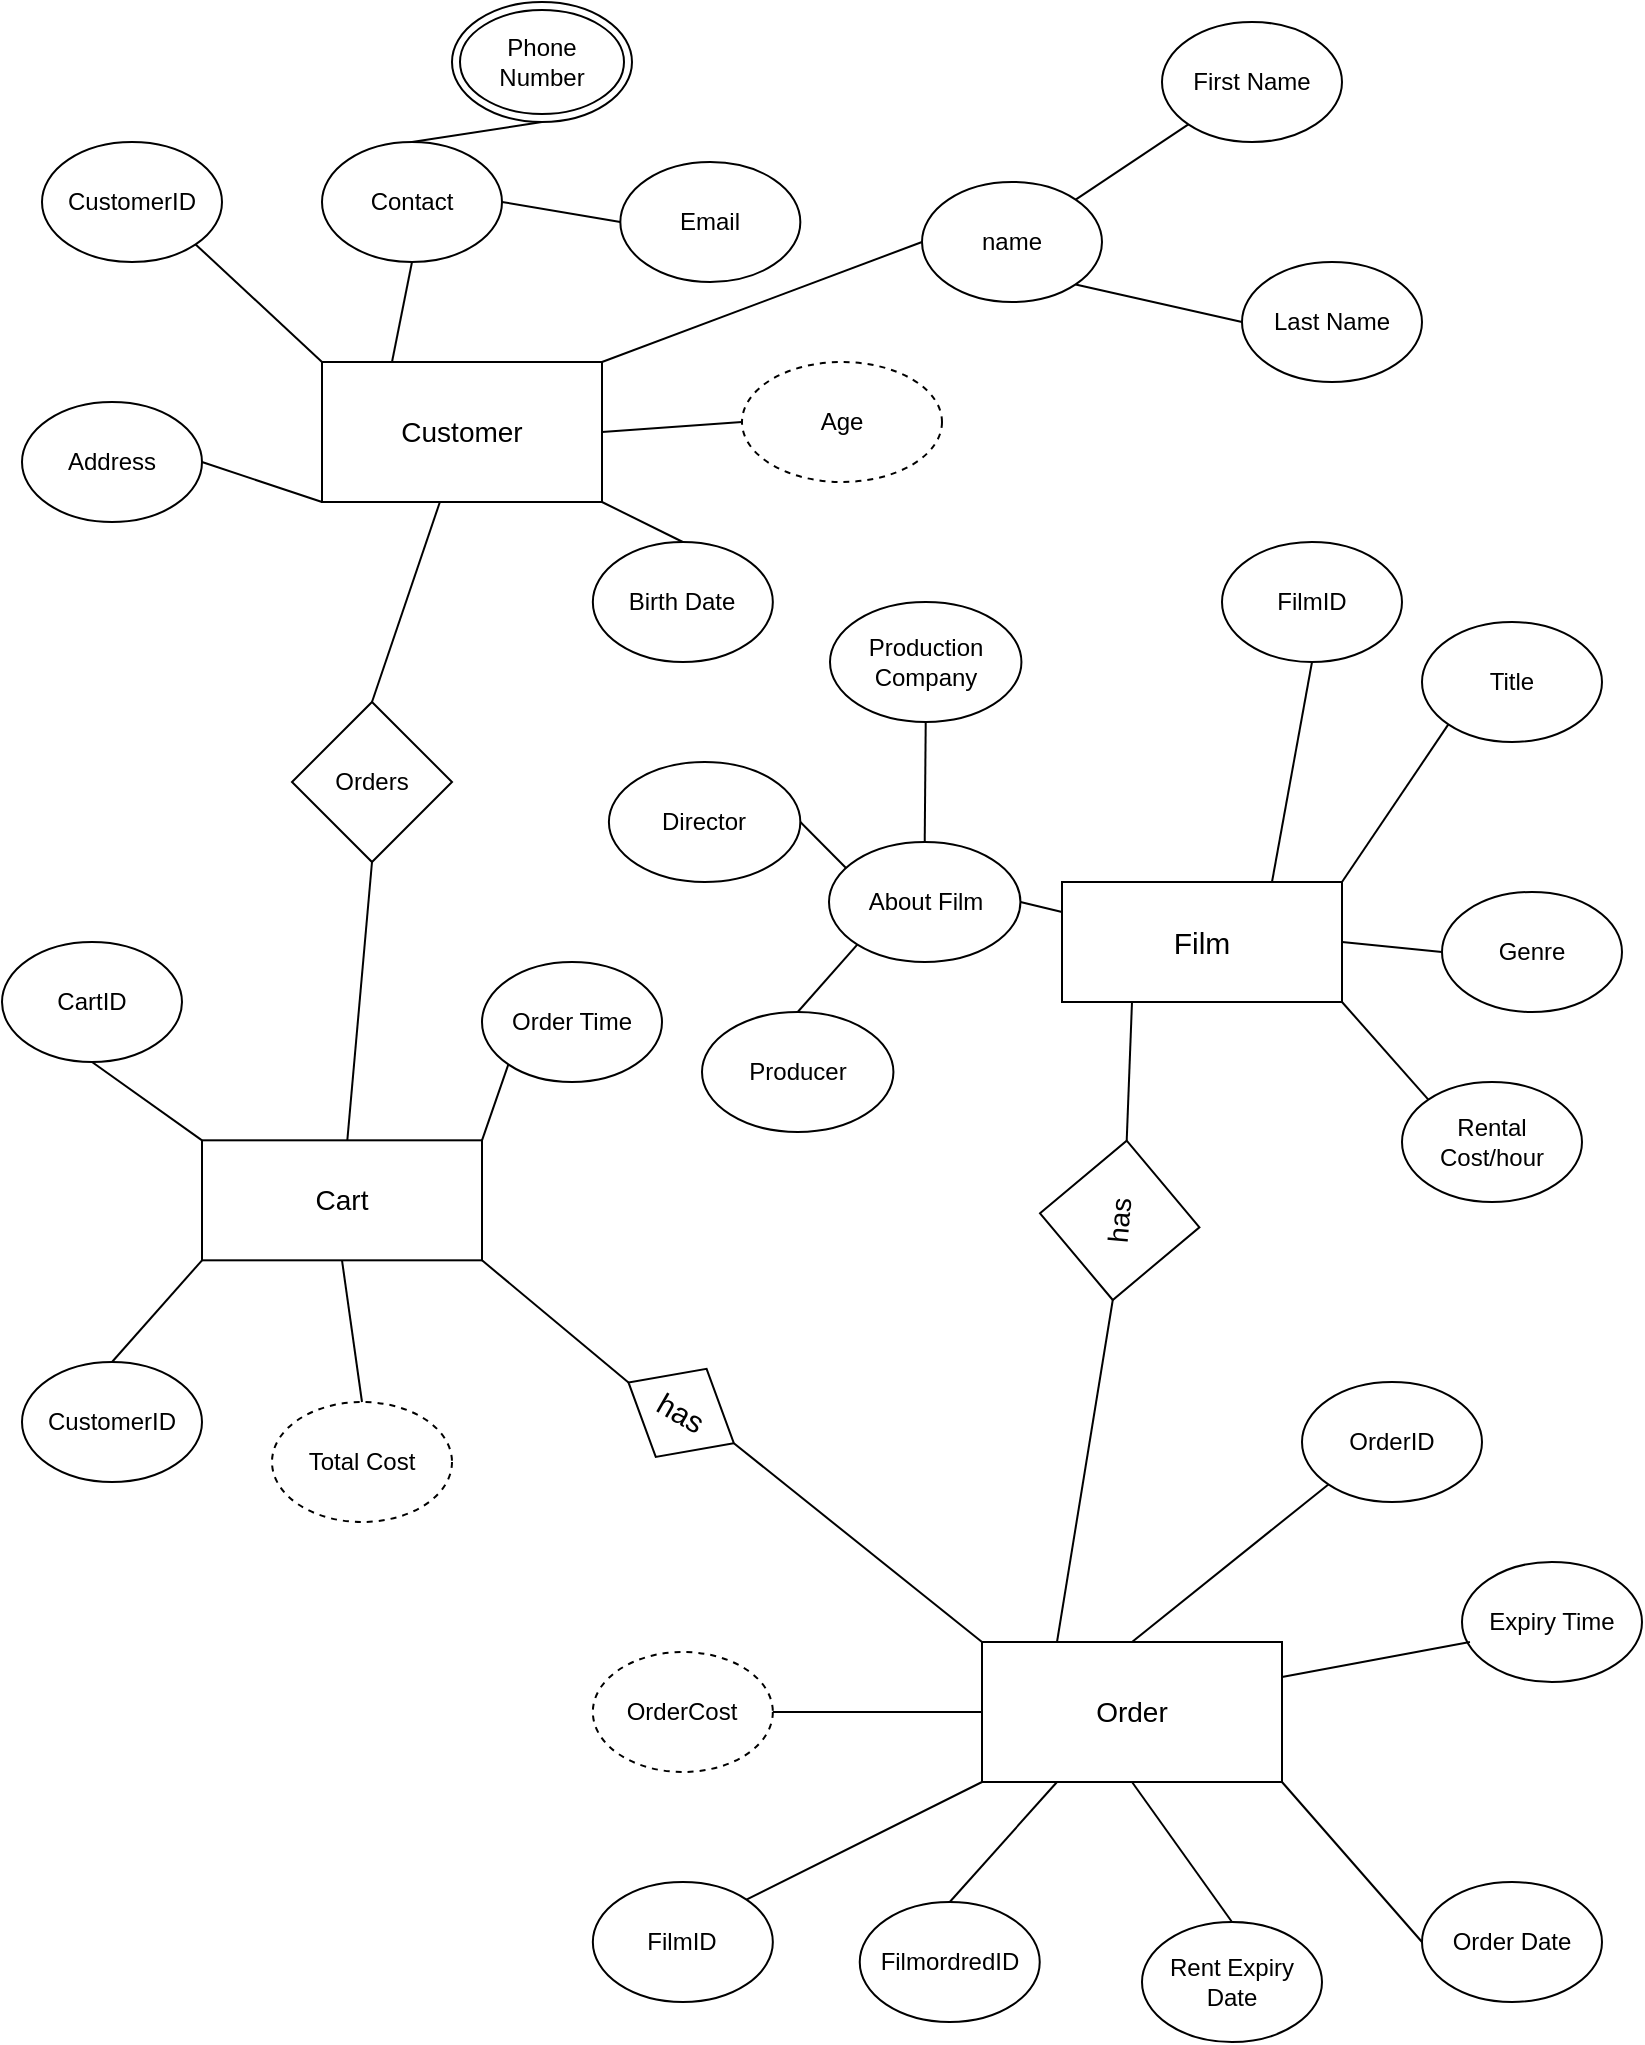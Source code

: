 <mxfile version="24.3.0" type="github">
  <diagram name="Page-1" id="vGDeRjqGXOJl4leBaBhJ">
    <mxGraphModel dx="1065" dy="473" grid="1" gridSize="10" guides="1" tooltips="1" connect="1" arrows="1" fold="1" page="1" pageScale="1" pageWidth="827" pageHeight="1169" math="0" shadow="0">
      <root>
        <mxCell id="0" />
        <mxCell id="1" parent="0" />
        <object label="&lt;font style=&quot;font-size: 14px;&quot;&gt;Customer&lt;/font&gt;" id="GZiK_Tk-cb5tHkqbghsa-1">
          <mxCell style="rounded=0;whiteSpace=wrap;html=1;direction=west;" parent="1" vertex="1">
            <mxGeometry x="160" y="290" width="140" height="70" as="geometry" />
          </mxCell>
        </object>
        <mxCell id="GZiK_Tk-cb5tHkqbghsa-2" value="Orders" style="rhombus;whiteSpace=wrap;html=1;" parent="1" vertex="1">
          <mxGeometry x="145" y="460" width="80" height="80" as="geometry" />
        </mxCell>
        <mxCell id="GZiK_Tk-cb5tHkqbghsa-3" value="Address" style="ellipse;whiteSpace=wrap;html=1;" parent="1" vertex="1">
          <mxGeometry x="10" y="310" width="90" height="60" as="geometry" />
        </mxCell>
        <mxCell id="GZiK_Tk-cb5tHkqbghsa-8" value="Age" style="ellipse;whiteSpace=wrap;html=1;align=center;dashed=1;" parent="1" vertex="1">
          <mxGeometry x="370" y="290" width="100" height="60" as="geometry" />
        </mxCell>
        <object label="&lt;font style=&quot;font-size: 15px;&quot;&gt;Film&lt;/font&gt;" id="gotA2SrYVA_luQLaHB4u-1">
          <mxCell style="rounded=0;whiteSpace=wrap;html=1;direction=west;" parent="1" vertex="1">
            <mxGeometry x="530" y="550" width="140" height="60" as="geometry" />
          </mxCell>
        </object>
        <object label="&lt;font style=&quot;font-size: 14px;&quot;&gt;Cart&lt;/font&gt;" id="gotA2SrYVA_luQLaHB4u-3">
          <mxCell style="rounded=0;whiteSpace=wrap;html=1;direction=west;" parent="1" vertex="1">
            <mxGeometry x="100" y="679.16" width="140" height="60" as="geometry" />
          </mxCell>
        </object>
        <mxCell id="gotA2SrYVA_luQLaHB4u-5" value="CustomerID" style="ellipse;whiteSpace=wrap;html=1;" parent="1" vertex="1">
          <mxGeometry x="20" y="180" width="90" height="60" as="geometry" />
        </mxCell>
        <mxCell id="gotA2SrYVA_luQLaHB4u-6" value="FilmID" style="ellipse;whiteSpace=wrap;html=1;" parent="1" vertex="1">
          <mxGeometry x="610" y="380" width="90" height="60" as="geometry" />
        </mxCell>
        <mxCell id="gotA2SrYVA_luQLaHB4u-7" value="name" style="ellipse;whiteSpace=wrap;html=1;" parent="1" vertex="1">
          <mxGeometry x="460" y="200" width="90" height="60" as="geometry" />
        </mxCell>
        <mxCell id="gotA2SrYVA_luQLaHB4u-9" value="Genre" style="ellipse;whiteSpace=wrap;html=1;" parent="1" vertex="1">
          <mxGeometry x="720" y="555" width="90" height="60" as="geometry" />
        </mxCell>
        <mxCell id="gotA2SrYVA_luQLaHB4u-10" value="Rental Cost/hour" style="ellipse;whiteSpace=wrap;html=1;" parent="1" vertex="1">
          <mxGeometry x="700" y="650" width="90" height="60" as="geometry" />
        </mxCell>
        <mxCell id="gotA2SrYVA_luQLaHB4u-11" value="Title" style="ellipse;whiteSpace=wrap;html=1;" parent="1" vertex="1">
          <mxGeometry x="710" y="420" width="90" height="60" as="geometry" />
        </mxCell>
        <mxCell id="gotA2SrYVA_luQLaHB4u-14" value="CustomerID" style="ellipse;whiteSpace=wrap;html=1;" parent="1" vertex="1">
          <mxGeometry x="10" y="790" width="90" height="60" as="geometry" />
        </mxCell>
        <mxCell id="gotA2SrYVA_luQLaHB4u-15" value="Total Cost" style="ellipse;whiteSpace=wrap;html=1;dashed=1;" parent="1" vertex="1">
          <mxGeometry x="135" y="810" width="90" height="60" as="geometry" />
        </mxCell>
        <mxCell id="gotA2SrYVA_luQLaHB4u-16" value="OrderID" style="ellipse;whiteSpace=wrap;html=1;" parent="1" vertex="1">
          <mxGeometry x="650" y="800" width="90" height="60" as="geometry" />
        </mxCell>
        <object label="&lt;div style=&quot;font-size: 13px;&quot;&gt;&lt;font style=&quot;font-size: 14px;&quot;&gt;Order&lt;/font&gt;&lt;/div&gt;" id="gotA2SrYVA_luQLaHB4u-17">
          <mxCell style="rounded=0;whiteSpace=wrap;html=1;direction=west;" parent="1" vertex="1">
            <mxGeometry x="490" y="930" width="150" height="70" as="geometry" />
          </mxCell>
        </object>
        <mxCell id="gotA2SrYVA_luQLaHB4u-18" value="Order Date" style="ellipse;whiteSpace=wrap;html=1;" parent="1" vertex="1">
          <mxGeometry x="710" y="1050" width="90" height="60" as="geometry" />
        </mxCell>
        <mxCell id="gotA2SrYVA_luQLaHB4u-19" value="Expiry Time" style="ellipse;whiteSpace=wrap;html=1;" parent="1" vertex="1">
          <mxGeometry x="730" y="890" width="90" height="60" as="geometry" />
        </mxCell>
        <mxCell id="gotA2SrYVA_luQLaHB4u-20" value="FilmordredID" style="ellipse;whiteSpace=wrap;html=1;" parent="1" vertex="1">
          <mxGeometry x="428.87" y="1060" width="90" height="60" as="geometry" />
        </mxCell>
        <mxCell id="gotA2SrYVA_luQLaHB4u-21" value="Birth Date" style="ellipse;whiteSpace=wrap;html=1;" parent="1" vertex="1">
          <mxGeometry x="295.42" y="380" width="90" height="60" as="geometry" />
        </mxCell>
        <mxCell id="gotA2SrYVA_luQLaHB4u-24" value="" style="endArrow=none;html=1;rounded=0;entryX=0.579;entryY=0;entryDx=0;entryDy=0;entryPerimeter=0;exitX=0.5;exitY=0;exitDx=0;exitDy=0;" parent="1" source="GZiK_Tk-cb5tHkqbghsa-2" target="GZiK_Tk-cb5tHkqbghsa-1" edge="1">
          <mxGeometry width="50" height="50" relative="1" as="geometry">
            <mxPoint x="200" y="360" as="sourcePoint" />
            <mxPoint x="295" y="310" as="targetPoint" />
            <Array as="points" />
          </mxGeometry>
        </mxCell>
        <mxCell id="gotA2SrYVA_luQLaHB4u-25" value="" style="endArrow=none;html=1;rounded=0;entryX=0.5;entryY=1;entryDx=0;entryDy=0;" parent="1" source="gotA2SrYVA_luQLaHB4u-3" target="GZiK_Tk-cb5tHkqbghsa-2" edge="1">
          <mxGeometry width="50" height="50" relative="1" as="geometry">
            <mxPoint x="105" y="490" as="sourcePoint" />
            <mxPoint x="200" y="440" as="targetPoint" />
            <Array as="points" />
          </mxGeometry>
        </mxCell>
        <mxCell id="gotA2SrYVA_luQLaHB4u-29" value="" style="endArrow=none;html=1;rounded=0;entryX=0.5;entryY=1;entryDx=0;entryDy=0;exitX=0.25;exitY=1;exitDx=0;exitDy=0;" parent="1" source="gotA2SrYVA_luQLaHB4u-1" target="gotA2SrYVA_luQLaHB4u-6" edge="1">
          <mxGeometry width="50" height="50" relative="1" as="geometry">
            <mxPoint x="587.5" y="480" as="sourcePoint" />
            <mxPoint x="682.5" y="430" as="targetPoint" />
            <Array as="points" />
          </mxGeometry>
        </mxCell>
        <mxCell id="gotA2SrYVA_luQLaHB4u-31" value="" style="endArrow=none;html=1;rounded=0;entryX=0;entryY=1;entryDx=0;entryDy=0;exitX=0;exitY=1;exitDx=0;exitDy=0;" parent="1" source="gotA2SrYVA_luQLaHB4u-1" target="gotA2SrYVA_luQLaHB4u-11" edge="1">
          <mxGeometry width="50" height="50" relative="1" as="geometry">
            <mxPoint x="605" y="480" as="sourcePoint" />
            <mxPoint x="700" y="430" as="targetPoint" />
            <Array as="points" />
          </mxGeometry>
        </mxCell>
        <mxCell id="gotA2SrYVA_luQLaHB4u-32" value="" style="endArrow=none;html=1;rounded=0;entryX=1;entryY=1;entryDx=0;entryDy=0;exitX=1;exitY=1;exitDx=0;exitDy=0;" parent="1" source="GZiK_Tk-cb5tHkqbghsa-1" target="gotA2SrYVA_luQLaHB4u-5" edge="1">
          <mxGeometry width="50" height="50" relative="1" as="geometry">
            <mxPoint y="140" as="sourcePoint" />
            <mxPoint x="95" y="90" as="targetPoint" />
            <Array as="points" />
          </mxGeometry>
        </mxCell>
        <mxCell id="gotA2SrYVA_luQLaHB4u-33" value="" style="endArrow=none;html=1;rounded=0;exitX=0;exitY=0;exitDx=0;exitDy=0;entryX=0;entryY=0;entryDx=0;entryDy=0;" parent="1" source="gotA2SrYVA_luQLaHB4u-1" target="gotA2SrYVA_luQLaHB4u-10" edge="1">
          <mxGeometry width="50" height="50" relative="1" as="geometry">
            <mxPoint x="660" y="575" as="sourcePoint" />
            <mxPoint x="710" y="590" as="targetPoint" />
            <Array as="points" />
          </mxGeometry>
        </mxCell>
        <mxCell id="gotA2SrYVA_luQLaHB4u-35" value="" style="endArrow=none;html=1;rounded=0;entryX=0;entryY=0.5;entryDx=0;entryDy=0;exitX=0;exitY=0.5;exitDx=0;exitDy=0;" parent="1" source="gotA2SrYVA_luQLaHB4u-1" target="gotA2SrYVA_luQLaHB4u-9" edge="1">
          <mxGeometry width="50" height="50" relative="1" as="geometry">
            <mxPoint x="690" y="540" as="sourcePoint" />
            <mxPoint x="762.5" y="460" as="targetPoint" />
            <Array as="points" />
          </mxGeometry>
        </mxCell>
        <mxCell id="gotA2SrYVA_luQLaHB4u-36" value="" style="endArrow=none;html=1;rounded=0;entryX=0;entryY=0.5;entryDx=0;entryDy=0;exitX=0;exitY=0.5;exitDx=0;exitDy=0;" parent="1" source="GZiK_Tk-cb5tHkqbghsa-1" target="GZiK_Tk-cb5tHkqbghsa-8" edge="1">
          <mxGeometry width="50" height="50" relative="1" as="geometry">
            <mxPoint x="415" y="160" as="sourcePoint" />
            <mxPoint x="360" y="90" as="targetPoint" />
            <Array as="points" />
          </mxGeometry>
        </mxCell>
        <mxCell id="gotA2SrYVA_luQLaHB4u-37" value="" style="endArrow=none;html=1;rounded=0;entryX=0;entryY=0;entryDx=0;entryDy=0;exitX=0.5;exitY=0;exitDx=0;exitDy=0;" parent="1" source="gotA2SrYVA_luQLaHB4u-21" target="GZiK_Tk-cb5tHkqbghsa-1" edge="1">
          <mxGeometry width="50" height="50" relative="1" as="geometry">
            <mxPoint x="425" y="210" as="sourcePoint" />
            <mxPoint x="370" y="140" as="targetPoint" />
            <Array as="points" />
          </mxGeometry>
        </mxCell>
        <mxCell id="gotA2SrYVA_luQLaHB4u-38" value="" style="endArrow=none;html=1;rounded=0;entryX=0;entryY=1;entryDx=0;entryDy=0;exitX=0.5;exitY=1;exitDx=0;exitDy=0;" parent="1" source="gotA2SrYVA_luQLaHB4u-17" target="gotA2SrYVA_luQLaHB4u-16" edge="1">
          <mxGeometry width="50" height="50" relative="1" as="geometry">
            <mxPoint x="550" y="810" as="sourcePoint" />
            <mxPoint x="-25" y="605" as="targetPoint" />
            <Array as="points" />
          </mxGeometry>
        </mxCell>
        <mxCell id="gotA2SrYVA_luQLaHB4u-39" value="" style="endArrow=none;html=1;rounded=0;entryX=1;entryY=0.5;entryDx=0;entryDy=0;exitX=1;exitY=0;exitDx=0;exitDy=0;" parent="1" source="GZiK_Tk-cb5tHkqbghsa-1" target="GZiK_Tk-cb5tHkqbghsa-3" edge="1">
          <mxGeometry width="50" height="50" relative="1" as="geometry">
            <mxPoint x="395" y="345" as="sourcePoint" />
            <mxPoint x="260" y="330" as="targetPoint" />
            <Array as="points" />
          </mxGeometry>
        </mxCell>
        <mxCell id="gotA2SrYVA_luQLaHB4u-40" value="" style="endArrow=none;html=1;rounded=0;entryX=1;entryY=0;entryDx=0;entryDy=0;exitX=0.5;exitY=0;exitDx=0;exitDy=0;" parent="1" source="gotA2SrYVA_luQLaHB4u-14" target="gotA2SrYVA_luQLaHB4u-3" edge="1">
          <mxGeometry width="50" height="50" relative="1" as="geometry">
            <mxPoint x="123" y="709" as="sourcePoint" />
            <mxPoint x="110" y="650" as="targetPoint" />
            <Array as="points" />
          </mxGeometry>
        </mxCell>
        <mxCell id="gotA2SrYVA_luQLaHB4u-42" value="" style="endArrow=none;html=1;rounded=0;entryX=0.5;entryY=0;entryDx=0;entryDy=0;exitX=0.5;exitY=0;exitDx=0;exitDy=0;" parent="1" source="gotA2SrYVA_luQLaHB4u-15" target="gotA2SrYVA_luQLaHB4u-3" edge="1">
          <mxGeometry width="50" height="50" relative="1" as="geometry">
            <mxPoint x="240" y="690" as="sourcePoint" />
            <mxPoint x="235" y="650" as="targetPoint" />
            <Array as="points" />
          </mxGeometry>
        </mxCell>
        <mxCell id="gotA2SrYVA_luQLaHB4u-43" value="" style="endArrow=none;html=1;rounded=0;entryX=0;entryY=0;entryDx=0;entryDy=0;exitX=0;exitY=0.5;exitDx=0;exitDy=0;" parent="1" source="gotA2SrYVA_luQLaHB4u-18" target="gotA2SrYVA_luQLaHB4u-17" edge="1">
          <mxGeometry width="50" height="50" relative="1" as="geometry">
            <mxPoint x="657.5" y="930" as="sourcePoint" />
            <mxPoint x="652.5" y="880" as="targetPoint" />
            <Array as="points" />
          </mxGeometry>
        </mxCell>
        <mxCell id="gotA2SrYVA_luQLaHB4u-44" value="" style="endArrow=none;html=1;rounded=0;entryX=0.75;entryY=0;entryDx=0;entryDy=0;exitX=0.5;exitY=0;exitDx=0;exitDy=0;" parent="1" source="gotA2SrYVA_luQLaHB4u-20" target="gotA2SrYVA_luQLaHB4u-17" edge="1">
          <mxGeometry width="50" height="50" relative="1" as="geometry">
            <mxPoint x="415" y="960" as="sourcePoint" />
            <mxPoint x="410" y="910" as="targetPoint" />
            <Array as="points" />
          </mxGeometry>
        </mxCell>
        <mxCell id="gotA2SrYVA_luQLaHB4u-45" value="" style="endArrow=none;html=1;rounded=0;exitX=0.044;exitY=0.667;exitDx=0;exitDy=0;exitPerimeter=0;entryX=0;entryY=0.75;entryDx=0;entryDy=0;" parent="1" source="gotA2SrYVA_luQLaHB4u-19" target="gotA2SrYVA_luQLaHB4u-17" edge="1">
          <mxGeometry width="50" height="50" relative="1" as="geometry">
            <mxPoint x="683" y="949" as="sourcePoint" />
            <mxPoint x="670" y="920" as="targetPoint" />
            <Array as="points" />
          </mxGeometry>
        </mxCell>
        <mxCell id="gotA2SrYVA_luQLaHB4u-46" value="About Film" style="ellipse;whiteSpace=wrap;html=1;" parent="1" vertex="1">
          <mxGeometry x="413.5" y="530" width="95.72" height="60" as="geometry" />
        </mxCell>
        <mxCell id="gotA2SrYVA_luQLaHB4u-47" value="" style="endArrow=none;html=1;rounded=0;exitX=1;exitY=0.5;exitDx=0;exitDy=0;entryX=1;entryY=0.75;entryDx=0;entryDy=0;" parent="1" source="gotA2SrYVA_luQLaHB4u-46" target="gotA2SrYVA_luQLaHB4u-1" edge="1">
          <mxGeometry width="50" height="50" relative="1" as="geometry">
            <mxPoint x="590" y="630" as="sourcePoint" />
            <mxPoint x="500" y="490" as="targetPoint" />
            <Array as="points" />
          </mxGeometry>
        </mxCell>
        <mxCell id="gotA2SrYVA_luQLaHB4u-48" value="" style="endArrow=none;html=1;rounded=0;entryX=0;entryY=0.5;entryDx=0;entryDy=0;exitX=0;exitY=1;exitDx=0;exitDy=0;" parent="1" source="GZiK_Tk-cb5tHkqbghsa-1" target="gotA2SrYVA_luQLaHB4u-7" edge="1">
          <mxGeometry width="50" height="50" relative="1" as="geometry">
            <mxPoint x="220" y="160" as="sourcePoint" />
            <mxPoint x="290" y="90" as="targetPoint" />
            <Array as="points" />
          </mxGeometry>
        </mxCell>
        <mxCell id="gotA2SrYVA_luQLaHB4u-49" value="First Name" style="ellipse;whiteSpace=wrap;html=1;" parent="1" vertex="1">
          <mxGeometry x="580" y="120" width="90" height="60" as="geometry" />
        </mxCell>
        <mxCell id="gotA2SrYVA_luQLaHB4u-50" value="Last Name" style="ellipse;whiteSpace=wrap;html=1;" parent="1" vertex="1">
          <mxGeometry x="620" y="240" width="90" height="60" as="geometry" />
        </mxCell>
        <mxCell id="gotA2SrYVA_luQLaHB4u-51" value="" style="endArrow=none;html=1;rounded=0;entryX=0;entryY=1;entryDx=0;entryDy=0;exitX=1;exitY=0;exitDx=0;exitDy=0;" parent="1" source="gotA2SrYVA_luQLaHB4u-7" target="gotA2SrYVA_luQLaHB4u-49" edge="1">
          <mxGeometry width="50" height="50" relative="1" as="geometry">
            <mxPoint x="207" y="59" as="sourcePoint" />
            <mxPoint x="280" y="30" as="targetPoint" />
            <Array as="points" />
          </mxGeometry>
        </mxCell>
        <mxCell id="gotA2SrYVA_luQLaHB4u-52" value="" style="endArrow=none;html=1;rounded=0;entryX=0;entryY=0.5;entryDx=0;entryDy=0;exitX=1;exitY=1;exitDx=0;exitDy=0;" parent="1" source="gotA2SrYVA_luQLaHB4u-7" target="gotA2SrYVA_luQLaHB4u-50" edge="1">
          <mxGeometry width="50" height="50" relative="1" as="geometry">
            <mxPoint x="368.5" y="114.5" as="sourcePoint" />
            <mxPoint x="441.5" y="85.5" as="targetPoint" />
            <Array as="points" />
          </mxGeometry>
        </mxCell>
        <mxCell id="gotA2SrYVA_luQLaHB4u-53" value="Order Time" style="ellipse;whiteSpace=wrap;html=1;" parent="1" vertex="1">
          <mxGeometry x="240" y="590" width="90" height="60" as="geometry" />
        </mxCell>
        <mxCell id="gotA2SrYVA_luQLaHB4u-55" value="" style="endArrow=none;html=1;rounded=0;entryX=0;entryY=1;entryDx=0;entryDy=0;exitX=0;exitY=1;exitDx=0;exitDy=0;" parent="1" source="gotA2SrYVA_luQLaHB4u-3" target="gotA2SrYVA_luQLaHB4u-53" edge="1">
          <mxGeometry width="50" height="50" relative="1" as="geometry">
            <mxPoint x="223" y="589" as="sourcePoint" />
            <mxPoint x="220" y="530" as="targetPoint" />
            <Array as="points" />
          </mxGeometry>
        </mxCell>
        <mxCell id="gotA2SrYVA_luQLaHB4u-56" value="Contact" style="ellipse;whiteSpace=wrap;html=1;" parent="1" vertex="1">
          <mxGeometry x="160" y="180" width="90" height="60" as="geometry" />
        </mxCell>
        <mxCell id="gotA2SrYVA_luQLaHB4u-57" value="" style="endArrow=none;html=1;rounded=0;entryX=0.5;entryY=1;entryDx=0;entryDy=0;exitX=0.75;exitY=1;exitDx=0;exitDy=0;" parent="1" source="GZiK_Tk-cb5tHkqbghsa-1" target="gotA2SrYVA_luQLaHB4u-56" edge="1">
          <mxGeometry width="50" height="50" relative="1" as="geometry">
            <mxPoint x="183" y="149" as="sourcePoint" />
            <mxPoint x="120" y="90" as="targetPoint" />
            <Array as="points" />
          </mxGeometry>
        </mxCell>
        <mxCell id="gotA2SrYVA_luQLaHB4u-60" value="FilmID" style="ellipse;whiteSpace=wrap;html=1;" parent="1" vertex="1">
          <mxGeometry x="295.42" y="1050" width="90" height="60" as="geometry" />
        </mxCell>
        <mxCell id="gotA2SrYVA_luQLaHB4u-62" value="" style="endArrow=none;html=1;rounded=0;exitX=1;exitY=0;exitDx=0;exitDy=0;entryX=1;entryY=0;entryDx=0;entryDy=0;" parent="1" source="gotA2SrYVA_luQLaHB4u-17" target="gotA2SrYVA_luQLaHB4u-60" edge="1">
          <mxGeometry width="50" height="50" relative="1" as="geometry">
            <mxPoint x="520" y="760" as="sourcePoint" />
            <mxPoint x="250" y="790" as="targetPoint" />
            <Array as="points" />
          </mxGeometry>
        </mxCell>
        <mxCell id="gotA2SrYVA_luQLaHB4u-64" value="Rent Expiry Date" style="ellipse;whiteSpace=wrap;html=1;" parent="1" vertex="1">
          <mxGeometry x="570" y="1070" width="90" height="60" as="geometry" />
        </mxCell>
        <mxCell id="gotA2SrYVA_luQLaHB4u-65" value="" style="endArrow=none;html=1;rounded=0;exitX=0.5;exitY=0;exitDx=0;exitDy=0;entryX=0.5;entryY=0;entryDx=0;entryDy=0;" parent="1" source="gotA2SrYVA_luQLaHB4u-64" target="gotA2SrYVA_luQLaHB4u-17" edge="1">
          <mxGeometry width="50" height="50" relative="1" as="geometry">
            <mxPoint x="620" y="970" as="sourcePoint" />
            <mxPoint x="530" y="900" as="targetPoint" />
            <Array as="points" />
          </mxGeometry>
        </mxCell>
        <mxCell id="gotA2SrYVA_luQLaHB4u-68" value="&lt;font style=&quot;font-size: 15px;&quot;&gt;has&lt;/font&gt;" style="rhombus;whiteSpace=wrap;html=1;rotation=30;" parent="1" vertex="1">
          <mxGeometry x="309.17" y="790.0" width="60.83" height="50.84" as="geometry" />
        </mxCell>
        <mxCell id="gotA2SrYVA_luQLaHB4u-70" value="" style="endArrow=none;html=1;rounded=0;exitX=1;exitY=0.5;exitDx=0;exitDy=0;entryX=1;entryY=1;entryDx=0;entryDy=0;" parent="1" source="gotA2SrYVA_luQLaHB4u-68" target="gotA2SrYVA_luQLaHB4u-17" edge="1">
          <mxGeometry width="50" height="50" relative="1" as="geometry">
            <mxPoint x="393" y="825.5" as="sourcePoint" />
            <mxPoint x="350" y="884.5" as="targetPoint" />
            <Array as="points" />
          </mxGeometry>
        </mxCell>
        <mxCell id="gotA2SrYVA_luQLaHB4u-71" value="" style="endArrow=none;html=1;rounded=0;exitX=0;exitY=0;exitDx=0;exitDy=0;entryX=0;entryY=0.5;entryDx=0;entryDy=0;" parent="1" source="gotA2SrYVA_luQLaHB4u-3" target="gotA2SrYVA_luQLaHB4u-68" edge="1">
          <mxGeometry width="50" height="50" relative="1" as="geometry">
            <mxPoint x="230" y="691" as="sourcePoint" />
            <mxPoint x="306" y="720" as="targetPoint" />
            <Array as="points" />
          </mxGeometry>
        </mxCell>
        <mxCell id="gotA2SrYVA_luQLaHB4u-72" value="OrderCost" style="ellipse;whiteSpace=wrap;html=1;dashed=1;" parent="1" vertex="1">
          <mxGeometry x="295.42" y="935" width="90" height="60" as="geometry" />
        </mxCell>
        <mxCell id="gotA2SrYVA_luQLaHB4u-73" value="" style="endArrow=none;html=1;rounded=0;entryX=1;entryY=0.5;entryDx=0;entryDy=0;exitX=1;exitY=0.5;exitDx=0;exitDy=0;" parent="1" source="gotA2SrYVA_luQLaHB4u-17" target="gotA2SrYVA_luQLaHB4u-72" edge="1">
          <mxGeometry width="50" height="50" relative="1" as="geometry">
            <mxPoint x="460" y="850" as="sourcePoint" />
            <mxPoint x="380" y="880" as="targetPoint" />
            <Array as="points" />
          </mxGeometry>
        </mxCell>
        <mxCell id="gotA2SrYVA_luQLaHB4u-74" value="" style="endArrow=none;html=1;rounded=0;exitX=0.75;exitY=1;exitDx=0;exitDy=0;entryX=0;entryY=0.5;entryDx=0;entryDy=0;" parent="1" source="gotA2SrYVA_luQLaHB4u-17" target="gotA2SrYVA_luQLaHB4u-75" edge="1">
          <mxGeometry width="50" height="50" relative="1" as="geometry">
            <mxPoint x="555" y="830" as="sourcePoint" />
            <mxPoint x="520" y="720" as="targetPoint" />
            <Array as="points" />
          </mxGeometry>
        </mxCell>
        <mxCell id="gotA2SrYVA_luQLaHB4u-75" value="&lt;font style=&quot;font-size: 14px;&quot;&gt;has&lt;br&gt;&lt;/font&gt;" style="rhombus;whiteSpace=wrap;html=1;rotation=-85;" parent="1" vertex="1">
          <mxGeometry x="518.87" y="679.16" width="80" height="80" as="geometry" />
        </mxCell>
        <mxCell id="gotA2SrYVA_luQLaHB4u-76" value="" style="endArrow=none;html=1;rounded=0;exitX=0.75;exitY=0;exitDx=0;exitDy=0;entryX=1;entryY=0.5;entryDx=0;entryDy=0;" parent="1" source="gotA2SrYVA_luQLaHB4u-1" target="gotA2SrYVA_luQLaHB4u-75" edge="1">
          <mxGeometry width="50" height="50" relative="1" as="geometry">
            <mxPoint x="518" y="830" as="sourcePoint" />
            <mxPoint x="530" y="728" as="targetPoint" />
            <Array as="points" />
          </mxGeometry>
        </mxCell>
        <mxCell id="gotA2SrYVA_luQLaHB4u-78" value="CartID" style="ellipse;whiteSpace=wrap;html=1;" parent="1" vertex="1">
          <mxGeometry y="580" width="90" height="60" as="geometry" />
        </mxCell>
        <mxCell id="gotA2SrYVA_luQLaHB4u-79" value="Phone Number" style="ellipse;whiteSpace=wrap;html=1;shape=doubleEllipse" parent="1" vertex="1">
          <mxGeometry x="225" y="110" width="90" height="60" as="geometry" />
        </mxCell>
        <mxCell id="gotA2SrYVA_luQLaHB4u-80" value="Email" style="ellipse;whiteSpace=wrap;html=1;" parent="1" vertex="1">
          <mxGeometry x="309.17" y="190" width="90" height="60" as="geometry" />
        </mxCell>
        <mxCell id="gotA2SrYVA_luQLaHB4u-82" value="" style="endArrow=none;html=1;rounded=0;entryX=0.5;entryY=1;entryDx=0;entryDy=0;exitX=0.5;exitY=0;exitDx=0;exitDy=0;" parent="1" source="gotA2SrYVA_luQLaHB4u-56" target="gotA2SrYVA_luQLaHB4u-79" edge="1">
          <mxGeometry width="50" height="50" relative="1" as="geometry">
            <mxPoint x="270" y="120" as="sourcePoint" />
            <mxPoint x="290" y="85" as="targetPoint" />
            <Array as="points" />
          </mxGeometry>
        </mxCell>
        <mxCell id="gotA2SrYVA_luQLaHB4u-83" value="" style="endArrow=none;html=1;rounded=0;entryX=0;entryY=0.5;entryDx=0;entryDy=0;exitX=1;exitY=0.5;exitDx=0;exitDy=0;" parent="1" source="gotA2SrYVA_luQLaHB4u-56" target="gotA2SrYVA_luQLaHB4u-80" edge="1">
          <mxGeometry width="50" height="50" relative="1" as="geometry">
            <mxPoint x="280" y="145" as="sourcePoint" />
            <mxPoint x="300" y="110" as="targetPoint" />
            <Array as="points" />
          </mxGeometry>
        </mxCell>
        <mxCell id="gotA2SrYVA_luQLaHB4u-85" value="" style="endArrow=none;html=1;rounded=0;entryX=0.5;entryY=1;entryDx=0;entryDy=0;exitX=1;exitY=1;exitDx=0;exitDy=0;" parent="1" source="gotA2SrYVA_luQLaHB4u-3" target="gotA2SrYVA_luQLaHB4u-78" edge="1">
          <mxGeometry width="50" height="50" relative="1" as="geometry">
            <mxPoint x="260" y="610" as="sourcePoint" />
            <mxPoint x="285" y="560" as="targetPoint" />
            <Array as="points" />
          </mxGeometry>
        </mxCell>
        <mxCell id="nbiJwwhMkWpHhclHE3hG-3" value="Producer" style="ellipse;whiteSpace=wrap;html=1;" vertex="1" parent="1">
          <mxGeometry x="350" y="615" width="95.72" height="60" as="geometry" />
        </mxCell>
        <mxCell id="nbiJwwhMkWpHhclHE3hG-5" value="Director" style="ellipse;whiteSpace=wrap;html=1;" vertex="1" parent="1">
          <mxGeometry x="303.45" y="490" width="95.72" height="60" as="geometry" />
        </mxCell>
        <mxCell id="nbiJwwhMkWpHhclHE3hG-7" value="Production Company" style="ellipse;whiteSpace=wrap;html=1;" vertex="1" parent="1">
          <mxGeometry x="414" y="410" width="95.72" height="60" as="geometry" />
        </mxCell>
        <mxCell id="nbiJwwhMkWpHhclHE3hG-9" value="" style="endArrow=none;html=1;rounded=0;exitX=0;exitY=1;exitDx=0;exitDy=0;entryX=0.5;entryY=0;entryDx=0;entryDy=0;" edge="1" parent="1" source="gotA2SrYVA_luQLaHB4u-46" target="nbiJwwhMkWpHhclHE3hG-3">
          <mxGeometry width="50" height="50" relative="1" as="geometry">
            <mxPoint x="360" y="572" as="sourcePoint" />
            <mxPoint x="405" y="597" as="targetPoint" />
            <Array as="points" />
          </mxGeometry>
        </mxCell>
        <mxCell id="nbiJwwhMkWpHhclHE3hG-10" value="" style="endArrow=none;html=1;rounded=0;exitX=1;exitY=0.5;exitDx=0;exitDy=0;entryX=0.089;entryY=0.217;entryDx=0;entryDy=0;entryPerimeter=0;" edge="1" parent="1" source="nbiJwwhMkWpHhclHE3hG-5" target="gotA2SrYVA_luQLaHB4u-46">
          <mxGeometry width="50" height="50" relative="1" as="geometry">
            <mxPoint x="412.09" y="565" as="sourcePoint" />
            <mxPoint x="457.09" y="590" as="targetPoint" />
            <Array as="points" />
          </mxGeometry>
        </mxCell>
        <mxCell id="nbiJwwhMkWpHhclHE3hG-12" value="" style="endArrow=none;html=1;rounded=0;exitX=0.5;exitY=1;exitDx=0;exitDy=0;entryX=0.5;entryY=0;entryDx=0;entryDy=0;" edge="1" parent="1" source="nbiJwwhMkWpHhclHE3hG-7" target="gotA2SrYVA_luQLaHB4u-46">
          <mxGeometry width="50" height="50" relative="1" as="geometry">
            <mxPoint x="487" y="530" as="sourcePoint" />
            <mxPoint x="438" y="609" as="targetPoint" />
            <Array as="points" />
          </mxGeometry>
        </mxCell>
      </root>
    </mxGraphModel>
  </diagram>
</mxfile>
